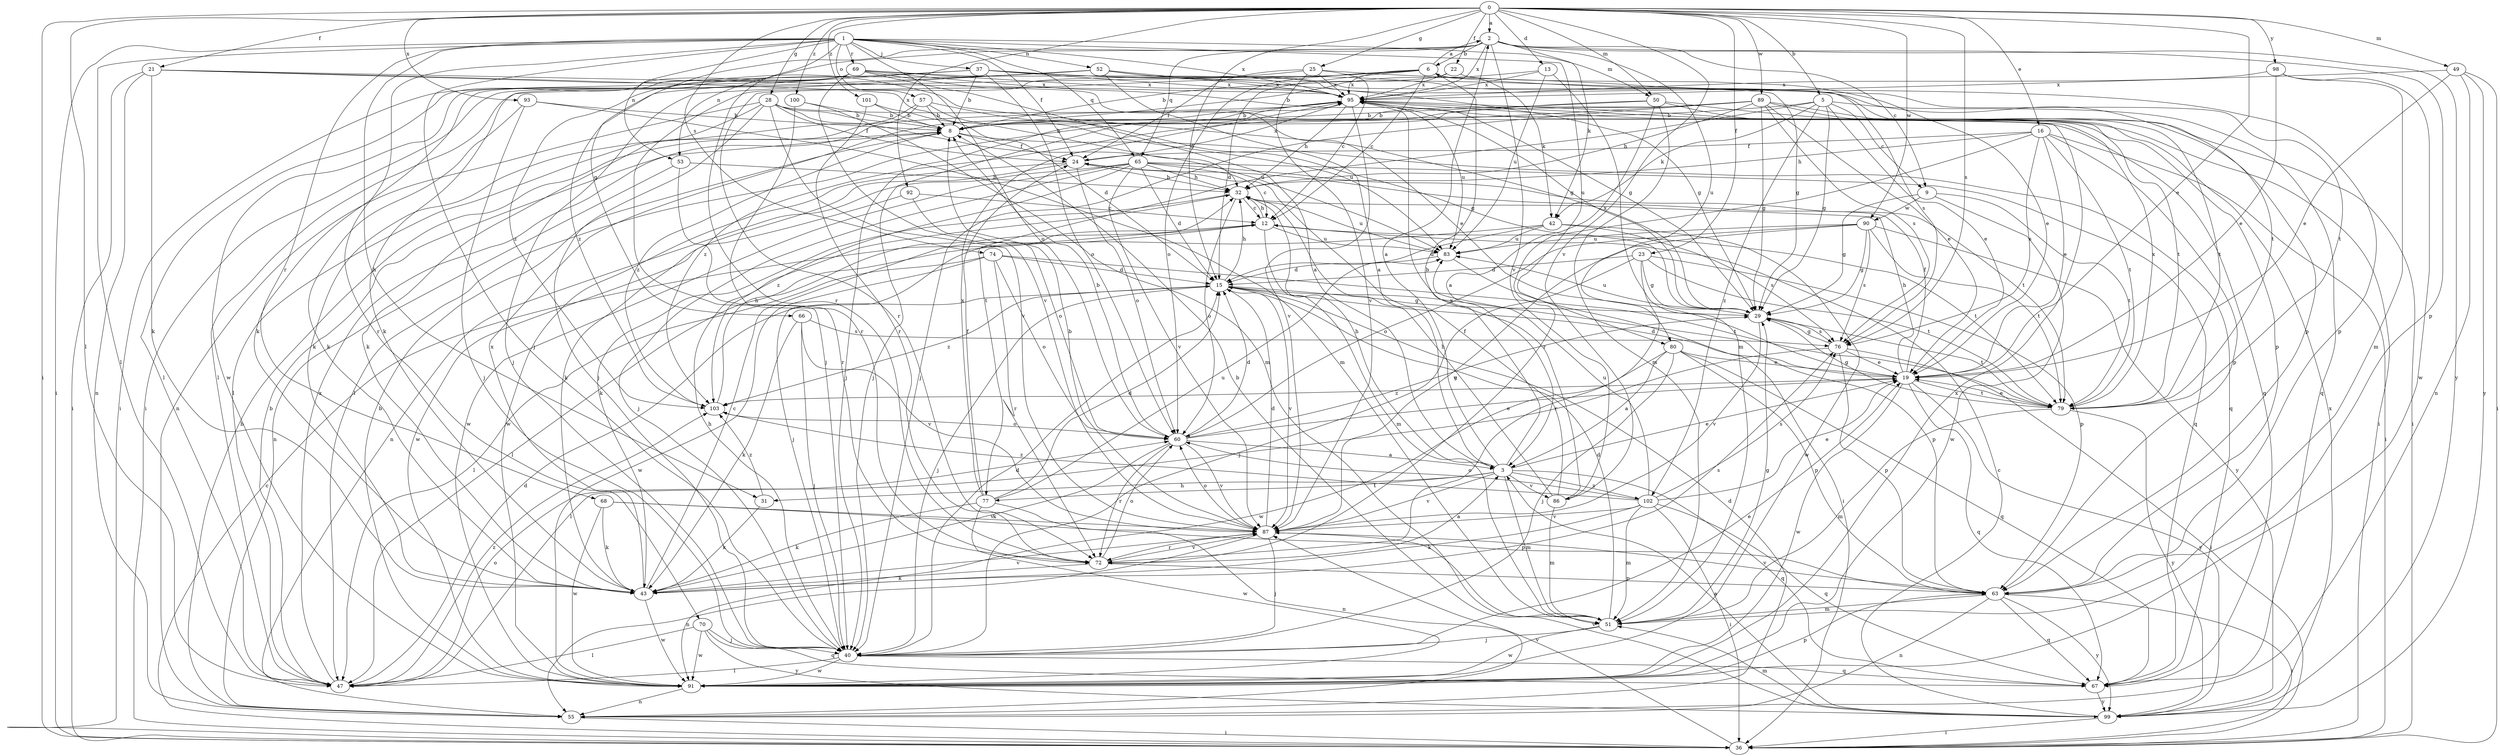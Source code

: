 strict digraph  {
0;
1;
2;
3;
5;
6;
8;
9;
12;
13;
15;
16;
19;
21;
22;
23;
24;
25;
28;
29;
31;
32;
36;
37;
40;
42;
43;
47;
49;
50;
51;
52;
53;
55;
57;
60;
63;
65;
66;
67;
68;
69;
70;
72;
74;
76;
77;
79;
80;
83;
86;
87;
89;
90;
91;
92;
93;
95;
98;
99;
100;
101;
102;
103;
0 -> 2  [label=a];
0 -> 5  [label=b];
0 -> 13  [label=d];
0 -> 15  [label=d];
0 -> 16  [label=e];
0 -> 19  [label=e];
0 -> 21  [label=f];
0 -> 22  [label=f];
0 -> 23  [label=f];
0 -> 25  [label=g];
0 -> 28  [label=g];
0 -> 36  [label=i];
0 -> 47  [label=l];
0 -> 49  [label=m];
0 -> 50  [label=m];
0 -> 74  [label=s];
0 -> 76  [label=s];
0 -> 86  [label=v];
0 -> 89  [label=w];
0 -> 90  [label=w];
0 -> 92  [label=x];
0 -> 93  [label=x];
0 -> 98  [label=y];
0 -> 100  [label=z];
0 -> 101  [label=z];
1 -> 24  [label=f];
1 -> 31  [label=h];
1 -> 36  [label=i];
1 -> 37  [label=j];
1 -> 40  [label=j];
1 -> 47  [label=l];
1 -> 50  [label=m];
1 -> 52  [label=n];
1 -> 53  [label=n];
1 -> 57  [label=o];
1 -> 60  [label=o];
1 -> 65  [label=q];
1 -> 68  [label=r];
1 -> 69  [label=r];
1 -> 70  [label=r];
1 -> 72  [label=r];
1 -> 80  [label=u];
1 -> 95  [label=x];
2 -> 6  [label=b];
2 -> 9  [label=c];
2 -> 42  [label=k];
2 -> 53  [label=n];
2 -> 63  [label=p];
2 -> 65  [label=q];
2 -> 66  [label=q];
2 -> 80  [label=u];
2 -> 86  [label=v];
2 -> 95  [label=x];
2 -> 99  [label=y];
3 -> 2  [label=a];
3 -> 6  [label=b];
3 -> 19  [label=e];
3 -> 31  [label=h];
3 -> 32  [label=h];
3 -> 51  [label=m];
3 -> 67  [label=q];
3 -> 77  [label=t];
3 -> 86  [label=v];
3 -> 87  [label=v];
3 -> 102  [label=z];
5 -> 8  [label=b];
5 -> 9  [label=c];
5 -> 19  [label=e];
5 -> 29  [label=g];
5 -> 42  [label=k];
5 -> 67  [label=q];
5 -> 77  [label=t];
5 -> 102  [label=z];
6 -> 2  [label=a];
6 -> 12  [label=c];
6 -> 15  [label=d];
6 -> 29  [label=g];
6 -> 42  [label=k];
6 -> 47  [label=l];
6 -> 60  [label=o];
6 -> 72  [label=r];
6 -> 95  [label=x];
8 -> 24  [label=f];
8 -> 67  [label=q];
8 -> 103  [label=z];
9 -> 29  [label=g];
9 -> 79  [label=t];
9 -> 90  [label=w];
9 -> 91  [label=w];
12 -> 32  [label=h];
12 -> 40  [label=j];
12 -> 51  [label=m];
12 -> 79  [label=t];
12 -> 83  [label=u];
13 -> 8  [label=b];
13 -> 51  [label=m];
13 -> 83  [label=u];
13 -> 95  [label=x];
15 -> 29  [label=g];
15 -> 32  [label=h];
15 -> 40  [label=j];
15 -> 63  [label=p];
15 -> 87  [label=v];
15 -> 103  [label=z];
16 -> 19  [label=e];
16 -> 24  [label=f];
16 -> 32  [label=h];
16 -> 36  [label=i];
16 -> 63  [label=p];
16 -> 72  [label=r];
16 -> 76  [label=s];
16 -> 79  [label=t];
19 -> 15  [label=d];
19 -> 24  [label=f];
19 -> 32  [label=h];
19 -> 67  [label=q];
19 -> 79  [label=t];
19 -> 91  [label=w];
19 -> 99  [label=y];
19 -> 103  [label=z];
21 -> 29  [label=g];
21 -> 32  [label=h];
21 -> 36  [label=i];
21 -> 43  [label=k];
21 -> 55  [label=n];
21 -> 95  [label=x];
22 -> 8  [label=b];
22 -> 19  [label=e];
22 -> 95  [label=x];
23 -> 15  [label=d];
23 -> 29  [label=g];
23 -> 40  [label=j];
23 -> 63  [label=p];
23 -> 72  [label=r];
23 -> 79  [label=t];
24 -> 32  [label=h];
24 -> 43  [label=k];
24 -> 60  [label=o];
24 -> 91  [label=w];
24 -> 95  [label=x];
25 -> 12  [label=c];
25 -> 24  [label=f];
25 -> 40  [label=j];
25 -> 63  [label=p];
25 -> 87  [label=v];
25 -> 95  [label=x];
28 -> 8  [label=b];
28 -> 24  [label=f];
28 -> 40  [label=j];
28 -> 43  [label=k];
28 -> 55  [label=n];
28 -> 67  [label=q];
28 -> 83  [label=u];
28 -> 87  [label=v];
29 -> 76  [label=s];
29 -> 79  [label=t];
29 -> 83  [label=u];
29 -> 87  [label=v];
29 -> 95  [label=x];
31 -> 43  [label=k];
31 -> 103  [label=z];
32 -> 12  [label=c];
32 -> 43  [label=k];
32 -> 60  [label=o];
32 -> 83  [label=u];
36 -> 12  [label=c];
36 -> 87  [label=v];
37 -> 8  [label=b];
37 -> 29  [label=g];
37 -> 43  [label=k];
37 -> 60  [label=o];
37 -> 63  [label=p];
37 -> 95  [label=x];
37 -> 103  [label=z];
40 -> 15  [label=d];
40 -> 19  [label=e];
40 -> 32  [label=h];
40 -> 47  [label=l];
40 -> 67  [label=q];
40 -> 91  [label=w];
42 -> 15  [label=d];
42 -> 47  [label=l];
42 -> 76  [label=s];
42 -> 83  [label=u];
42 -> 91  [label=w];
43 -> 12  [label=c];
43 -> 76  [label=s];
43 -> 87  [label=v];
43 -> 91  [label=w];
43 -> 95  [label=x];
47 -> 8  [label=b];
47 -> 15  [label=d];
47 -> 60  [label=o];
47 -> 95  [label=x];
47 -> 103  [label=z];
49 -> 19  [label=e];
49 -> 36  [label=i];
49 -> 55  [label=n];
49 -> 95  [label=x];
49 -> 99  [label=y];
50 -> 3  [label=a];
50 -> 8  [label=b];
50 -> 36  [label=i];
50 -> 40  [label=j];
50 -> 51  [label=m];
50 -> 79  [label=t];
51 -> 8  [label=b];
51 -> 15  [label=d];
51 -> 29  [label=g];
51 -> 40  [label=j];
51 -> 91  [label=w];
52 -> 3  [label=a];
52 -> 36  [label=i];
52 -> 40  [label=j];
52 -> 43  [label=k];
52 -> 76  [label=s];
52 -> 79  [label=t];
52 -> 95  [label=x];
53 -> 32  [label=h];
53 -> 55  [label=n];
53 -> 72  [label=r];
55 -> 8  [label=b];
55 -> 15  [label=d];
55 -> 36  [label=i];
57 -> 8  [label=b];
57 -> 29  [label=g];
57 -> 43  [label=k];
57 -> 47  [label=l];
57 -> 83  [label=u];
60 -> 3  [label=a];
60 -> 8  [label=b];
60 -> 15  [label=d];
60 -> 19  [label=e];
60 -> 29  [label=g];
60 -> 43  [label=k];
60 -> 72  [label=r];
60 -> 87  [label=v];
63 -> 36  [label=i];
63 -> 51  [label=m];
63 -> 55  [label=n];
63 -> 67  [label=q];
63 -> 87  [label=v];
63 -> 99  [label=y];
65 -> 12  [label=c];
65 -> 15  [label=d];
65 -> 32  [label=h];
65 -> 40  [label=j];
65 -> 55  [label=n];
65 -> 67  [label=q];
65 -> 79  [label=t];
65 -> 87  [label=v];
65 -> 91  [label=w];
65 -> 103  [label=z];
66 -> 40  [label=j];
66 -> 43  [label=k];
66 -> 76  [label=s];
66 -> 87  [label=v];
67 -> 99  [label=y];
68 -> 43  [label=k];
68 -> 63  [label=p];
68 -> 87  [label=v];
68 -> 91  [label=w];
69 -> 3  [label=a];
69 -> 19  [label=e];
69 -> 29  [label=g];
69 -> 36  [label=i];
69 -> 47  [label=l];
69 -> 79  [label=t];
69 -> 87  [label=v];
69 -> 91  [label=w];
69 -> 95  [label=x];
69 -> 103  [label=z];
70 -> 40  [label=j];
70 -> 47  [label=l];
70 -> 67  [label=q];
70 -> 91  [label=w];
70 -> 99  [label=y];
72 -> 3  [label=a];
72 -> 43  [label=k];
72 -> 60  [label=o];
72 -> 63  [label=p];
72 -> 87  [label=v];
74 -> 15  [label=d];
74 -> 47  [label=l];
74 -> 60  [label=o];
74 -> 72  [label=r];
74 -> 79  [label=t];
74 -> 91  [label=w];
76 -> 19  [label=e];
76 -> 29  [label=g];
76 -> 36  [label=i];
76 -> 47  [label=l];
76 -> 63  [label=p];
77 -> 15  [label=d];
77 -> 24  [label=f];
77 -> 43  [label=k];
77 -> 55  [label=n];
77 -> 83  [label=u];
77 -> 91  [label=w];
77 -> 95  [label=x];
79 -> 19  [label=e];
79 -> 29  [label=g];
79 -> 51  [label=m];
79 -> 95  [label=x];
79 -> 99  [label=y];
80 -> 3  [label=a];
80 -> 19  [label=e];
80 -> 40  [label=j];
80 -> 63  [label=p];
80 -> 67  [label=q];
80 -> 91  [label=w];
83 -> 15  [label=d];
83 -> 36  [label=i];
86 -> 24  [label=f];
86 -> 32  [label=h];
86 -> 51  [label=m];
86 -> 95  [label=x];
87 -> 8  [label=b];
87 -> 15  [label=d];
87 -> 40  [label=j];
87 -> 55  [label=n];
87 -> 60  [label=o];
87 -> 72  [label=r];
89 -> 8  [label=b];
89 -> 19  [label=e];
89 -> 29  [label=g];
89 -> 32  [label=h];
89 -> 36  [label=i];
89 -> 40  [label=j];
89 -> 47  [label=l];
89 -> 76  [label=s];
89 -> 79  [label=t];
89 -> 103  [label=z];
90 -> 29  [label=g];
90 -> 60  [label=o];
90 -> 76  [label=s];
90 -> 79  [label=t];
90 -> 83  [label=u];
90 -> 87  [label=v];
90 -> 99  [label=y];
91 -> 8  [label=b];
91 -> 55  [label=n];
91 -> 63  [label=p];
91 -> 95  [label=x];
92 -> 12  [label=c];
92 -> 60  [label=o];
92 -> 91  [label=w];
93 -> 8  [label=b];
93 -> 40  [label=j];
93 -> 43  [label=k];
93 -> 51  [label=m];
95 -> 8  [label=b];
95 -> 32  [label=h];
95 -> 40  [label=j];
95 -> 63  [label=p];
95 -> 83  [label=u];
95 -> 87  [label=v];
98 -> 19  [label=e];
98 -> 51  [label=m];
98 -> 91  [label=w];
98 -> 95  [label=x];
99 -> 3  [label=a];
99 -> 12  [label=c];
99 -> 36  [label=i];
99 -> 51  [label=m];
99 -> 87  [label=v];
99 -> 95  [label=x];
100 -> 8  [label=b];
100 -> 51  [label=m];
100 -> 72  [label=r];
101 -> 8  [label=b];
101 -> 15  [label=d];
101 -> 72  [label=r];
102 -> 19  [label=e];
102 -> 36  [label=i];
102 -> 43  [label=k];
102 -> 51  [label=m];
102 -> 60  [label=o];
102 -> 67  [label=q];
102 -> 76  [label=s];
102 -> 83  [label=u];
102 -> 87  [label=v];
102 -> 103  [label=z];
103 -> 32  [label=h];
103 -> 60  [label=o];
}
